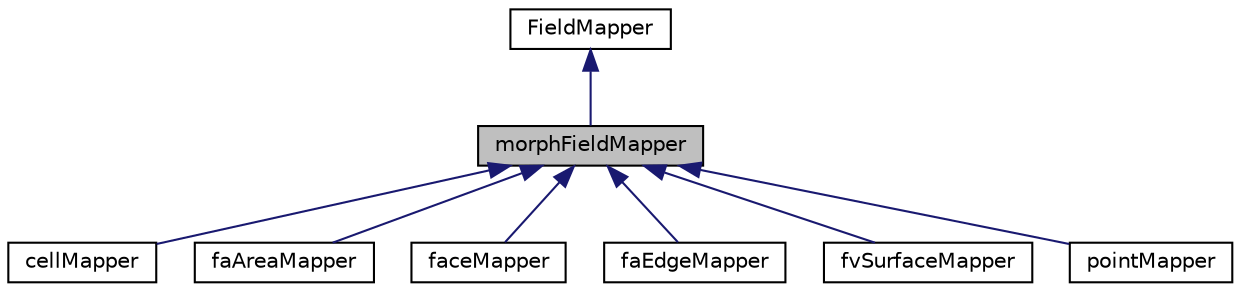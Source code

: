 digraph "morphFieldMapper"
{
  bgcolor="transparent";
  edge [fontname="Helvetica",fontsize="10",labelfontname="Helvetica",labelfontsize="10"];
  node [fontname="Helvetica",fontsize="10",shape=record];
  Node1 [label="morphFieldMapper",height=0.2,width=0.4,color="black", fillcolor="grey75", style="filled" fontcolor="black"];
  Node2 -> Node1 [dir="back",color="midnightblue",fontsize="10",style="solid",fontname="Helvetica"];
  Node2 [label="FieldMapper",height=0.2,width=0.4,color="black",URL="$classFoam_1_1FieldMapper.html",tooltip="Abstract base class to hold the Field mapping addressing and weights. "];
  Node1 -> Node3 [dir="back",color="midnightblue",fontsize="10",style="solid",fontname="Helvetica"];
  Node3 [label="cellMapper",height=0.2,width=0.4,color="black",URL="$classFoam_1_1cellMapper.html",tooltip="This object provides mapping and fill-in information for cell data between the two meshes after the t..."];
  Node1 -> Node4 [dir="back",color="midnightblue",fontsize="10",style="solid",fontname="Helvetica"];
  Node4 [label="faAreaMapper",height=0.2,width=0.4,color="black",URL="$classFoam_1_1faAreaMapper.html",tooltip="FA area mapper. "];
  Node1 -> Node5 [dir="back",color="midnightblue",fontsize="10",style="solid",fontname="Helvetica"];
  Node5 [label="faceMapper",height=0.2,width=0.4,color="black",URL="$classFoam_1_1faceMapper.html",tooltip="This object provides mapping and fill-in information for face data between the two meshes after the t..."];
  Node1 -> Node6 [dir="back",color="midnightblue",fontsize="10",style="solid",fontname="Helvetica"];
  Node6 [label="faEdgeMapper",height=0.2,width=0.4,color="black",URL="$classFoam_1_1faEdgeMapper.html",tooltip="FA edge mapper. Currently, edge-based finite area data is not mapped, but only resized, since edge-based mapping data is not available. "];
  Node1 -> Node7 [dir="back",color="midnightblue",fontsize="10",style="solid",fontname="Helvetica"];
  Node7 [label="fvSurfaceMapper",height=0.2,width=0.4,color="black",URL="$classFoam_1_1fvSurfaceMapper.html",tooltip="FV surface mapper. "];
  Node1 -> Node8 [dir="back",color="midnightblue",fontsize="10",style="solid",fontname="Helvetica"];
  Node8 [label="pointMapper",height=0.2,width=0.4,color="black",URL="$classFoam_1_1pointMapper.html",tooltip="This object provides mapping and fill-in information for point data between the two meshes after the ..."];
}
